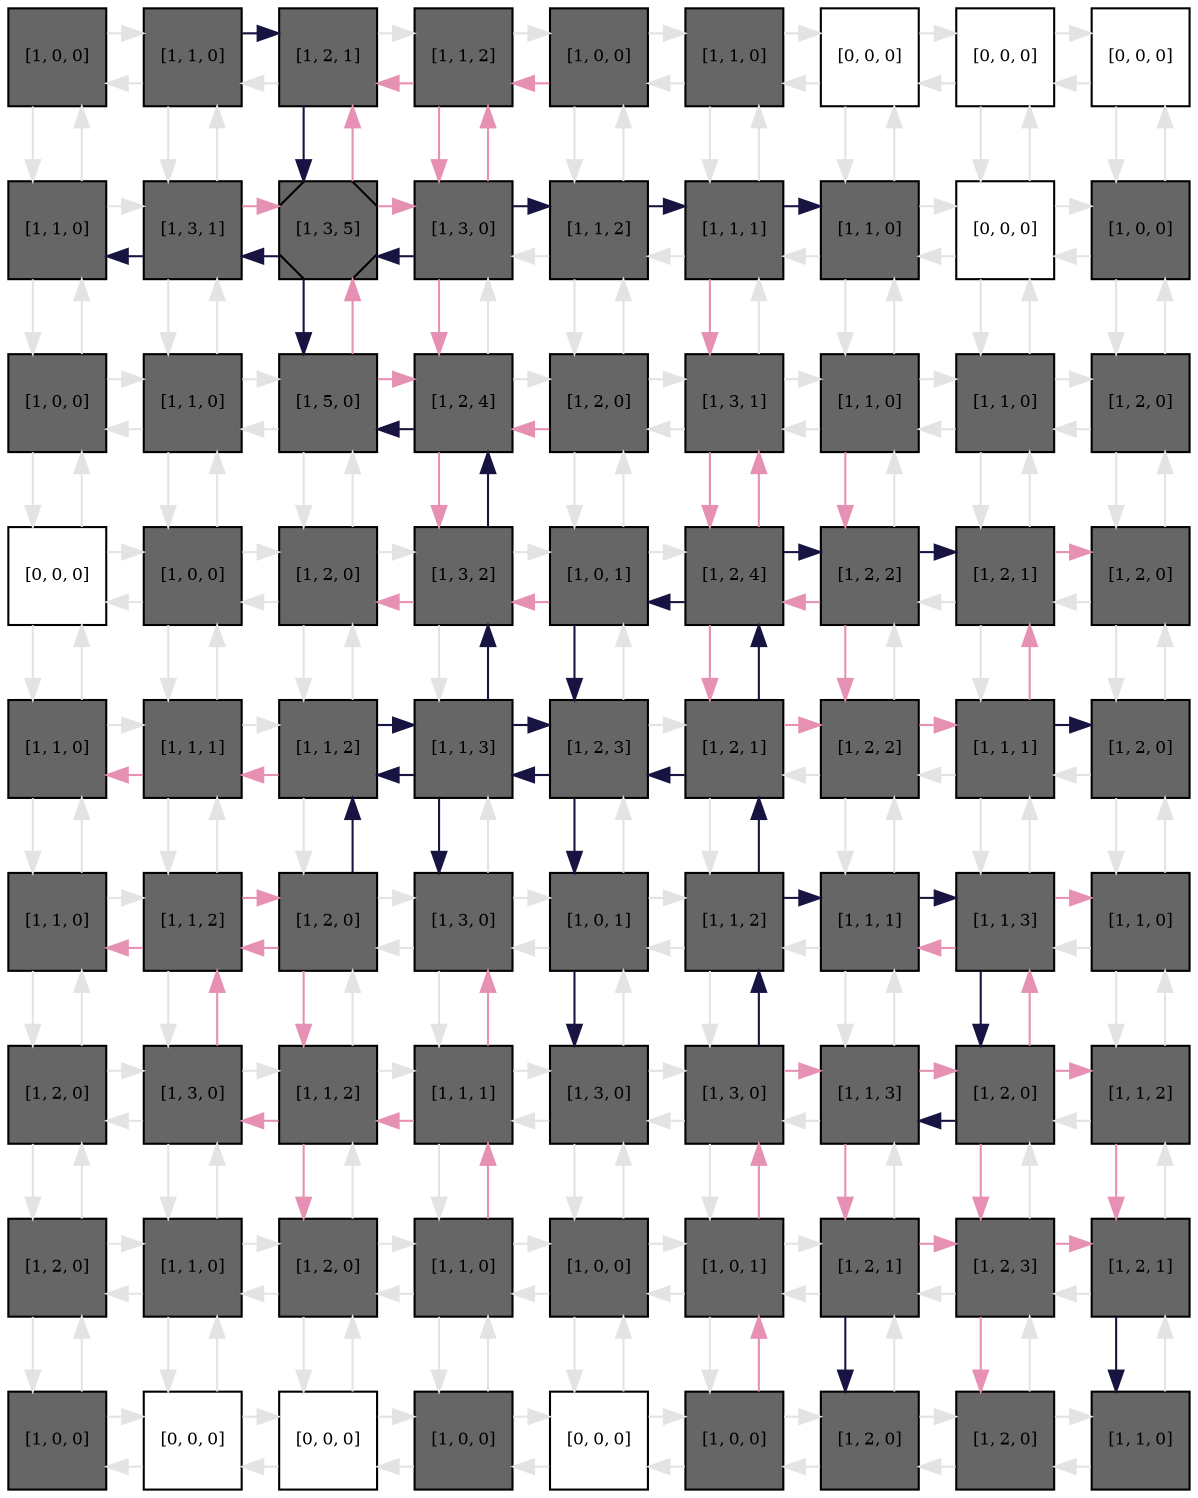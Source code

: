 digraph layout  {
rankdir=TB;
splines=ortho;
node [fixedsize=false, style=filled, width="0.6"];
edge [constraint=false];
0 [fillcolor="#666666", fontsize=8, label="[1, 0, 0]", shape=square, tooltip="name:  YCK1_2 ,\nin_degree: 2,\nout_degree: 2"];
1 [fillcolor="#666666", fontsize=8, label="[1, 1, 0]", shape=square, tooltip="name:  Yck1p ,\nin_degree: 3,\nout_degree: 3"];
2 [fillcolor="#666666", fontsize=8, label="[1, 2, 1]", shape=square, tooltip="name:  HXT3 ,\nin_degree: 3,\nout_degree: 3"];
3 [fillcolor="#666666", fontsize=8, label="[1, 1, 2]", shape=square, tooltip="name:  HXT8 ,\nin_degree: 3,\nout_degree: 3"];
4 [fillcolor="#666666", fontsize=8, label="[1, 0, 0]", shape=square, tooltip="name:  RGT1 ,\nin_degree: 3,\nout_degree: 3"];
5 [fillcolor="#666666", fontsize=8, label="[1, 1, 0]", shape=square, tooltip="name:  4ORFs ,\nin_degree: 3,\nout_degree: 3"];
6 [fillcolor="#FFFFFF", fontsize=8, label="[0, 0, 0]", shape=square, tooltip="name: None,\nin_degree: 3,\nout_degree: 3"];
7 [fillcolor="#FFFFFF", fontsize=8, label="[0, 0, 0]", shape=square, tooltip="name: None,\nin_degree: 3,\nout_degree: 3"];
8 [fillcolor="#FFFFFF", fontsize=8, label="[0, 0, 0]", shape=square, tooltip="name: None,\nin_degree: 2,\nout_degree: 2"];
9 [fillcolor="#666666", fontsize=8, label="[1, 1, 0]", shape=square, tooltip="name:  STD1 ,\nin_degree: 3,\nout_degree: 3"];
10 [fillcolor="#666666", fontsize=8, label="[1, 3, 1]", shape=square, tooltip="name:  Std1p ,\nin_degree: 4,\nout_degree: 4"];
11 [fillcolor="#666666", fontsize=8, label="[1, 3, 5]", shape=Msquare, tooltip="name:  HXT1 ,\nin_degree: 4,\nout_degree: 4"];
12 [fillcolor="#666666", fontsize=8, label="[1, 3, 0]", shape=square, tooltip="name:  Rgt1p ,\nin_degree: 4,\nout_degree: 4"];
13 [fillcolor="#666666", fontsize=8, label="[1, 1, 2]", shape=square, tooltip="name:  HXT5 ,\nin_degree: 4,\nout_degree: 4"];
14 [fillcolor="#666666", fontsize=8, label="[1, 1, 1]", shape=square, tooltip="name:  MIG3 ,\nin_degree: 4,\nout_degree: 4"];
15 [fillcolor="#666666", fontsize=8, label="[1, 1, 0]", shape=square, tooltip="name:  MIG2 ,\nin_degree: 4,\nout_degree: 4"];
16 [fillcolor="#FFFFFF", fontsize=8, label="[0, 0, 0]", shape=square, tooltip="name: None,\nin_degree: 4,\nout_degree: 4"];
17 [fillcolor="#666666", fontsize=8, label="[1, 0, 0]", shape=square, tooltip="name:  maltose_ext ,\nin_degree: 3,\nout_degree: 3"];
18 [fillcolor="#666666", fontsize=8, label="[1, 0, 0]", shape=square, tooltip="name:  GRR1 ,\nin_degree: 3,\nout_degree: 3"];
19 [fillcolor="#666666", fontsize=8, label="[1, 1, 0]", shape=square, tooltip="name:  SCF_grr1 ,\nin_degree: 4,\nout_degree: 4"];
20 [fillcolor="#666666", fontsize=8, label="[1, 5, 0]", shape=square, tooltip="name:  Mth1p ,\nin_degree: 4,\nout_degree: 4"];
21 [fillcolor="#666666", fontsize=8, label="[1, 2, 4]", shape=square, tooltip="name:  HXT2 ,\nin_degree: 4,\nout_degree: 4"];
22 [fillcolor="#666666", fontsize=8, label="[1, 2, 0]", shape=square, tooltip="name:  Snf3p ,\nin_degree: 4,\nout_degree: 4"];
23 [fillcolor="#666666", fontsize=8, label="[1, 3, 1]", shape=square, tooltip="name:  SNF3 ,\nin_degree: 4,\nout_degree: 4"];
24 [fillcolor="#666666", fontsize=8, label="[1, 1, 0]", shape=square, tooltip="name:  Mig2p ,\nin_degree: 4,\nout_degree: 4"];
25 [fillcolor="#666666", fontsize=8, label="[1, 1, 0]", shape=square, tooltip="name:  MalTp ,\nin_degree: 4,\nout_degree: 4"];
26 [fillcolor="#666666", fontsize=8, label="[1, 2, 0]", shape=square, tooltip="name:  maltose_int ,\nin_degree: 3,\nout_degree: 3"];
27 [fillcolor="#FFFFFF", fontsize=8, label="[0, 0, 0]", shape=square, tooltip="name: None,\nin_degree: 3,\nout_degree: 3"];
28 [fillcolor="#666666", fontsize=8, label="[1, 0, 0]", shape=square, tooltip="name:  RGT2 ,\nin_degree: 4,\nout_degree: 4"];
29 [fillcolor="#666666", fontsize=8, label="[1, 2, 0]", shape=square, tooltip="name:  Rgt2p ,\nin_degree: 4,\nout_degree: 4"];
30 [fillcolor="#666666", fontsize=8, label="[1, 3, 2]", shape=square, tooltip="name:  HXT4 ,\nin_degree: 4,\nout_degree: 4"];
31 [fillcolor="#666666", fontsize=8, label="[1, 0, 1]", shape=square, tooltip="name:  glucose_ext ,\nin_degree: 4,\nout_degree: 4"];
32 [fillcolor="#666666", fontsize=8, label="[1, 2, 4]", shape=square, tooltip="name:  Mig3p ,\nin_degree: 4,\nout_degree: 4"];
33 [fillcolor="#666666", fontsize=8, label="[1, 2, 2]", shape=square, tooltip="name:  MIG1 ,\nin_degree: 4,\nout_degree: 4"];
34 [fillcolor="#666666", fontsize=8, label="[1, 2, 1]", shape=square, tooltip="name:  MALT ,\nin_degree: 4,\nout_degree: 4"];
35 [fillcolor="#666666", fontsize=8, label="[1, 2, 0]", shape=square, tooltip="name:  MalRp ,\nin_degree: 3,\nout_degree: 3"];
36 [fillcolor="#666666", fontsize=8, label="[1, 1, 0]", shape=square, tooltip="name:  GAL7 ,\nin_degree: 3,\nout_degree: 3"];
37 [fillcolor="#666666", fontsize=8, label="[1, 1, 1]", shape=square, tooltip="name:  GAL10 ,\nin_degree: 4,\nout_degree: 4"];
38 [fillcolor="#666666", fontsize=8, label="[1, 1, 2]", shape=square, tooltip="name:  GAL4 ,\nin_degree: 4,\nout_degree: 4"];
39 [fillcolor="#666666", fontsize=8, label="[1, 1, 3]", shape=square, tooltip="name:  MTH1 ,\nin_degree: 4,\nout_degree: 4"];
40 [fillcolor="#666666", fontsize=8, label="[1, 2, 3]", shape=square, tooltip="name:  MEL1 ,\nin_degree: 4,\nout_degree: 4"];
41 [fillcolor="#666666", fontsize=8, label="[1, 2, 1]", shape=square, tooltip="name:  Mig1p ,\nin_degree: 4,\nout_degree: 4"];
42 [fillcolor="#666666", fontsize=8, label="[1, 2, 2]", shape=square, tooltip="name:  SUC2 ,\nin_degree: 4,\nout_degree: 4"];
43 [fillcolor="#666666", fontsize=8, label="[1, 1, 1]", shape=square, tooltip="name:  MALR ,\nin_degree: 4,\nout_degree: 4"];
44 [fillcolor="#666666", fontsize=8, label="[1, 2, 0]", shape=square, tooltip="name:  MALS ,\nin_degree: 3,\nout_degree: 3"];
45 [fillcolor="#666666", fontsize=8, label="[1, 1, 0]", shape=square, tooltip="name:  GAL3 ,\nin_degree: 3,\nout_degree: 3"];
46 [fillcolor="#666666", fontsize=8, label="[1, 1, 2]", shape=square, tooltip="name:  GAL5 ,\nin_degree: 4,\nout_degree: 4"];
47 [fillcolor="#666666", fontsize=8, label="[1, 2, 0]", shape=square, tooltip="name:  Gal4p ,\nin_degree: 4,\nout_degree: 4"];
48 [fillcolor="#666666", fontsize=8, label="[1, 3, 0]", shape=square, tooltip="name:  GAL1 ,\nin_degree: 4,\nout_degree: 4"];
49 [fillcolor="#666666", fontsize=8, label="[1, 0, 1]", shape=square, tooltip="name:  GLC7 ,\nin_degree: 4,\nout_degree: 4"];
50 [fillcolor="#666666", fontsize=8, label="[1, 1, 2]", shape=square, tooltip="name:  CAT8 ,\nin_degree: 4,\nout_degree: 4"];
51 [fillcolor="#666666", fontsize=8, label="[1, 1, 1]", shape=square, tooltip="name:  ACS1 ,\nin_degree: 4,\nout_degree: 4"];
52 [fillcolor="#666666", fontsize=8, label="[1, 1, 3]", shape=square, tooltip="name:  PCK1 ,\nin_degree: 4,\nout_degree: 4"];
53 [fillcolor="#666666", fontsize=8, label="[1, 1, 0]", shape=square, tooltip="name:  JEN1 ,\nin_degree: 3,\nout_degree: 3"];
54 [fillcolor="#666666", fontsize=8, label="[1, 2, 0]", shape=square, tooltip="name:  Gal3p ,\nin_degree: 3,\nout_degree: 3"];
55 [fillcolor="#666666", fontsize=8, label="[1, 3, 0]", shape=square, tooltip="name:  Gal80p ,\nin_degree: 4,\nout_degree: 4"];
56 [fillcolor="#666666", fontsize=8, label="[1, 1, 2]", shape=square, tooltip="name:  GAL80 ,\nin_degree: 4,\nout_degree: 4"];
57 [fillcolor="#666666", fontsize=8, label="[1, 1, 1]", shape=square, tooltip="name:  Gal1p ,\nin_degree: 4,\nout_degree: 4"];
58 [fillcolor="#666666", fontsize=8, label="[1, 3, 0]", shape=square, tooltip="name:  Glc7Reg1 ,\nin_degree: 4,\nout_degree: 4"];
59 [fillcolor="#666666", fontsize=8, label="[1, 3, 0]", shape=square, tooltip="name:  Snf1p ,\nin_degree: 4,\nout_degree: 4"];
60 [fillcolor="#666666", fontsize=8, label="[1, 1, 3]", shape=square, tooltip="name:  SIP4 ,\nin_degree: 4,\nout_degree: 4"];
61 [fillcolor="#666666", fontsize=8, label="[1, 2, 0]", shape=square, tooltip="name:  Cat8p ,\nin_degree: 4,\nout_degree: 4"];
62 [fillcolor="#666666", fontsize=8, label="[1, 1, 2]", shape=square, tooltip="name:  IDP2 ,\nin_degree: 3,\nout_degree: 3"];
63 [fillcolor="#666666", fontsize=8, label="[1, 2, 0]", shape=square, tooltip="name:  galactose_int ,\nin_degree: 3,\nout_degree: 3"];
64 [fillcolor="#666666", fontsize=8, label="[1, 1, 0]", shape=square, tooltip="name:  Gal2p ,\nin_degree: 4,\nout_degree: 4"];
65 [fillcolor="#666666", fontsize=8, label="[1, 2, 0]", shape=square, tooltip="name:  GAL2 ,\nin_degree: 4,\nout_degree: 4"];
66 [fillcolor="#666666", fontsize=8, label="[1, 1, 0]", shape=square, tooltip="name:  Gal11p ,\nin_degree: 4,\nout_degree: 4"];
67 [fillcolor="#666666", fontsize=8, label="[1, 0, 0]", shape=square, tooltip="name:  REG1 ,\nin_degree: 4,\nout_degree: 4"];
68 [fillcolor="#666666", fontsize=8, label="[1, 0, 1]", shape=square, tooltip="name:  SNF1 ,\nin_degree: 4,\nout_degree: 4"];
69 [fillcolor="#666666", fontsize=8, label="[1, 2, 1]", shape=square, tooltip="name:  Sip4p ,\nin_degree: 4,\nout_degree: 4"];
70 [fillcolor="#666666", fontsize=8, label="[1, 2, 3]", shape=square, tooltip="name:  ICL1 ,\nin_degree: 4,\nout_degree: 4"];
71 [fillcolor="#666666", fontsize=8, label="[1, 2, 1]", shape=square, tooltip="name:  MLS1 ,\nin_degree: 3,\nout_degree: 3"];
72 [fillcolor="#666666", fontsize=8, label="[1, 0, 0]", shape=square, tooltip="name:  galactose_ext ,\nin_degree: 2,\nout_degree: 2"];
73 [fillcolor="#FFFFFF", fontsize=8, label="[0, 0, 0]", shape=square, tooltip="name: None,\nin_degree: 3,\nout_degree: 3"];
74 [fillcolor="#FFFFFF", fontsize=8, label="[0, 0, 0]", shape=square, tooltip="name: None,\nin_degree: 3,\nout_degree: 3"];
75 [fillcolor="#666666", fontsize=8, label="[1, 0, 0]", shape=square, tooltip="name:  GAL11 ,\nin_degree: 3,\nout_degree: 3"];
76 [fillcolor="#FFFFFF", fontsize=8, label="[0, 0, 0]", shape=square, tooltip="name: None,\nin_degree: 3,\nout_degree: 3"];
77 [fillcolor="#666666", fontsize=8, label="[1, 0, 0]", shape=square, tooltip="name:  SNF4 ,\nin_degree: 3,\nout_degree: 3"];
78 [fillcolor="#666666", fontsize=8, label="[1, 2, 0]", shape=square, tooltip="name:  MDH2 ,\nin_degree: 3,\nout_degree: 3"];
79 [fillcolor="#666666", fontsize=8, label="[1, 2, 0]", shape=square, tooltip="name:  FBP1 ,\nin_degree: 3,\nout_degree: 3"];
80 [fillcolor="#666666", fontsize=8, label="[1, 1, 0]", shape=square, tooltip="name:  SFC1 ,\nin_degree: 2,\nout_degree: 2"];
0 -> 1  [color=grey89, style="penwidth(0.1)", tooltip=" ", weight=1];
0 -> 9  [color=grey89, style="penwidth(0.1)", tooltip=" ", weight=1];
1 -> 0  [color=grey89, style="penwidth(0.1)", tooltip=" ", weight=1];
1 -> 2  [color="#181442", style="penwidth(0.1)", tooltip="1( Yck1p ) to 20( Mth1p )", weight=1];
1 -> 10  [color=grey89, style="penwidth(0.1)", tooltip=" ", weight=1];
2 -> 1  [color=grey89, style="penwidth(0.1)", tooltip=" ", weight=1];
2 -> 3  [color=grey89, style="penwidth(0.1)", tooltip=" ", weight=1];
2 -> 11  [color="#181442", style="penwidth(0.1)", tooltip="1( Yck1p ) to 20( Mth1p )", weight=1];
3 -> 2  [color="#E690B4", style="penwidth(0.1)", tooltip="12( Rgt1p ) to 2( HXT3 )", weight=1];
3 -> 4  [color=grey89, style="penwidth(0.1)", tooltip=" ", weight=1];
3 -> 12  [color="#E690B4", style="penwidth(0.1)", tooltip="4( RGT1 ) to 12( Rgt1p )", weight=1];
4 -> 3  [color="#E690B4", style="penwidth(0.1)", tooltip="4( RGT1 ) to 12( Rgt1p )", weight=1];
4 -> 5  [color=grey89, style="penwidth(0.1)", tooltip=" ", weight=1];
4 -> 13  [color=grey89, style="penwidth(0.1)", tooltip=" ", weight=1];
5 -> 4  [color=grey89, style="penwidth(0.1)", tooltip=" ", weight=1];
5 -> 6  [color=grey89, style="penwidth(0.1)", tooltip=" ", weight=1];
5 -> 14  [color=grey89, style="penwidth(0.1)", tooltip=" ", weight=1];
6 -> 5  [color=grey89, style="penwidth(0.1)", tooltip=" ", weight=1];
6 -> 7  [color=grey89, style="penwidth(0.1)", tooltip=" ", weight=1];
6 -> 15  [color=grey89, style="penwidth(0.1)", tooltip=" ", weight=1];
7 -> 6  [color=grey89, style="penwidth(0.1)", tooltip=" ", weight=1];
7 -> 8  [color=grey89, style="penwidth(0.1)", tooltip=" ", weight=1];
7 -> 16  [color=grey89, style="penwidth(0.1)", tooltip=" ", weight=1];
8 -> 7  [color=grey89, style="penwidth(0.1)", tooltip=" ", weight=1];
8 -> 17  [color=grey89, style="penwidth(0.1)", tooltip=" ", weight=1];
9 -> 0  [color=grey89, style="penwidth(0.1)", tooltip=" ", weight=1];
9 -> 10  [color=grey89, style="penwidth(0.1)", tooltip=" ", weight=1];
9 -> 18  [color=grey89, style="penwidth(0.1)", tooltip=" ", weight=1];
10 -> 1  [color=grey89, style="penwidth(0.1)", tooltip=" ", weight=1];
10 -> 9  [color="#181442", style="penwidth(0.1)", tooltip="12( Rgt1p ) to 9( STD1 )", weight=1];
10 -> 11  [color="#E690B4", style="penwidth(0.1)", tooltip="10( Std1p ) to 12( Rgt1p )", weight=1];
10 -> 19  [color=grey89, style="penwidth(0.1)", tooltip=" ", weight=1];
11 -> 2  [color="#E690B4", style="penwidth(0.1)", tooltip="20( Mth1p ) to 2( HXT3 )", weight=1];
11 -> 10  [color="#181442", style="penwidth(0.1)", tooltip="12( Rgt1p ) to 9( STD1 )", weight=1];
11 -> 12  [color="#E690B4", style="penwidth(0.1)", tooltip="20( Mth1p ) to 12( Rgt1p )", weight=1];
11 -> 20  [color="#181442", style="penwidth(0.1)", tooltip="1( Yck1p ) to 20( Mth1p )", weight=1];
12 -> 3  [color="#E690B4", style="penwidth(0.1)", tooltip="12( Rgt1p ) to 2( HXT3 )", weight=1];
12 -> 11  [color="#181442", style="penwidth(0.1)", tooltip="12( Rgt1p ) to 9( STD1 )", weight=1];
12 -> 13  [color="#181442", style="penwidth(0.1)", tooltip="12( Rgt1p ) to 15( MIG2 )", weight=1];
12 -> 21  [color="#E690B4", style="penwidth(0.1)", tooltip="12( Rgt1p ) to 30( HXT4 )", weight=1];
13 -> 4  [color=grey89, style="penwidth(0.1)", tooltip=" ", weight=1];
13 -> 12  [color=grey89, style="penwidth(0.1)", tooltip=" ", weight=1];
13 -> 14  [color="#181442", style="penwidth(0.1)", tooltip="12( Rgt1p ) to 15( MIG2 )", weight=1];
13 -> 22  [color=grey89, style="penwidth(0.1)", tooltip=" ", weight=1];
14 -> 5  [color=grey89, style="penwidth(0.1)", tooltip=" ", weight=1];
14 -> 13  [color=grey89, style="penwidth(0.1)", tooltip=" ", weight=1];
14 -> 15  [color="#181442", style="penwidth(0.1)", tooltip="12( Rgt1p ) to 15( MIG2 )", weight=1];
14 -> 23  [color="#E690B4", style="penwidth(0.1)", tooltip="14( MIG3 ) to 32( Mig3p )", weight=1];
15 -> 6  [color=grey89, style="penwidth(0.1)", tooltip=" ", weight=1];
15 -> 14  [color=grey89, style="penwidth(0.1)", tooltip=" ", weight=1];
15 -> 16  [color=grey89, style="penwidth(0.1)", tooltip=" ", weight=1];
15 -> 24  [color=grey89, style="penwidth(0.1)", tooltip=" ", weight=1];
16 -> 7  [color=grey89, style="penwidth(0.1)", tooltip=" ", weight=1];
16 -> 15  [color=grey89, style="penwidth(0.1)", tooltip=" ", weight=1];
16 -> 17  [color=grey89, style="penwidth(0.1)", tooltip=" ", weight=1];
16 -> 25  [color=grey89, style="penwidth(0.1)", tooltip=" ", weight=1];
17 -> 8  [color=grey89, style="penwidth(0.1)", tooltip=" ", weight=1];
17 -> 16  [color=grey89, style="penwidth(0.1)", tooltip=" ", weight=1];
17 -> 26  [color=grey89, style="penwidth(0.1)", tooltip=" ", weight=1];
18 -> 9  [color=grey89, style="penwidth(0.1)", tooltip=" ", weight=1];
18 -> 19  [color=grey89, style="penwidth(0.1)", tooltip=" ", weight=1];
18 -> 27  [color=grey89, style="penwidth(0.1)", tooltip=" ", weight=1];
19 -> 10  [color=grey89, style="penwidth(0.1)", tooltip=" ", weight=1];
19 -> 18  [color=grey89, style="penwidth(0.1)", tooltip=" ", weight=1];
19 -> 20  [color=grey89, style="penwidth(0.1)", tooltip=" ", weight=1];
19 -> 28  [color=grey89, style="penwidth(0.1)", tooltip=" ", weight=1];
20 -> 11  [color="#E690B4", style="penwidth(0.1)", tooltip="20( Mth1p ) to 12( Rgt1p )", weight=1];
20 -> 19  [color=grey89, style="penwidth(0.1)", tooltip=" ", weight=1];
20 -> 21  [color="#E690B4", style="penwidth(0.1)", tooltip="20( Mth1p ) to 30( HXT4 )", weight=1];
20 -> 29  [color=grey89, style="penwidth(0.1)", tooltip=" ", weight=1];
21 -> 12  [color=grey89, style="penwidth(0.1)", tooltip=" ", weight=1];
21 -> 20  [color="#181442", style="penwidth(0.1)", tooltip="39( MTH1 ) to 20( Mth1p )", weight=1];
21 -> 22  [color=grey89, style="penwidth(0.1)", tooltip=" ", weight=1];
21 -> 30  [color="#E690B4", style="penwidth(0.1)", tooltip="12( Rgt1p ) to 30( HXT4 )", weight=1];
22 -> 13  [color=grey89, style="penwidth(0.1)", tooltip=" ", weight=1];
22 -> 21  [color="#E690B4", style="penwidth(0.1)", tooltip="22( Snf3p ) to 20( Mth1p )", weight=1];
22 -> 23  [color=grey89, style="penwidth(0.1)", tooltip=" ", weight=1];
22 -> 31  [color=grey89, style="penwidth(0.1)", tooltip=" ", weight=1];
23 -> 14  [color=grey89, style="penwidth(0.1)", tooltip=" ", weight=1];
23 -> 22  [color=grey89, style="penwidth(0.1)", tooltip=" ", weight=1];
23 -> 24  [color=grey89, style="penwidth(0.1)", tooltip=" ", weight=1];
23 -> 32  [color="#E690B4", style="penwidth(0.1)", tooltip="14( MIG3 ) to 32( Mig3p )", weight=1];
24 -> 15  [color=grey89, style="penwidth(0.1)", tooltip=" ", weight=1];
24 -> 23  [color=grey89, style="penwidth(0.1)", tooltip=" ", weight=1];
24 -> 25  [color=grey89, style="penwidth(0.1)", tooltip=" ", weight=1];
24 -> 33  [color="#E690B4", style="penwidth(0.1)", tooltip="24( Mig2p ) to 42( SUC2 )", weight=1];
25 -> 16  [color=grey89, style="penwidth(0.1)", tooltip=" ", weight=1];
25 -> 24  [color=grey89, style="penwidth(0.1)", tooltip=" ", weight=1];
25 -> 26  [color=grey89, style="penwidth(0.1)", tooltip=" ", weight=1];
25 -> 34  [color=grey89, style="penwidth(0.1)", tooltip=" ", weight=1];
26 -> 17  [color=grey89, style="penwidth(0.1)", tooltip=" ", weight=1];
26 -> 25  [color=grey89, style="penwidth(0.1)", tooltip=" ", weight=1];
26 -> 35  [color=grey89, style="penwidth(0.1)", tooltip=" ", weight=1];
27 -> 18  [color=grey89, style="penwidth(0.1)", tooltip=" ", weight=1];
27 -> 28  [color=grey89, style="penwidth(0.1)", tooltip=" ", weight=1];
27 -> 36  [color=grey89, style="penwidth(0.1)", tooltip=" ", weight=1];
28 -> 19  [color=grey89, style="penwidth(0.1)", tooltip=" ", weight=1];
28 -> 27  [color=grey89, style="penwidth(0.1)", tooltip=" ", weight=1];
28 -> 29  [color=grey89, style="penwidth(0.1)", tooltip=" ", weight=1];
28 -> 37  [color=grey89, style="penwidth(0.1)", tooltip=" ", weight=1];
29 -> 20  [color=grey89, style="penwidth(0.1)", tooltip=" ", weight=1];
29 -> 28  [color=grey89, style="penwidth(0.1)", tooltip=" ", weight=1];
29 -> 30  [color=grey89, style="penwidth(0.1)", tooltip=" ", weight=1];
29 -> 38  [color=grey89, style="penwidth(0.1)", tooltip=" ", weight=1];
30 -> 21  [color="#181442", style="penwidth(0.1)", tooltip="39( MTH1 ) to 20( Mth1p )", weight=1];
30 -> 29  [color="#E690B4", style="penwidth(0.1)", tooltip="31( glucose_ext ) to 29( Rgt2p )", weight=1];
30 -> 31  [color=grey89, style="penwidth(0.1)", tooltip=" ", weight=1];
30 -> 39  [color=grey89, style="penwidth(0.1)", tooltip=" ", weight=1];
31 -> 22  [color=grey89, style="penwidth(0.1)", tooltip=" ", weight=1];
31 -> 30  [color="#E690B4", style="penwidth(0.1)", tooltip="31( glucose_ext ) to 29( Rgt2p )", weight=1];
31 -> 32  [color=grey89, style="penwidth(0.1)", tooltip=" ", weight=1];
31 -> 40  [color="#181442", style="penwidth(0.1)", tooltip="31( glucose_ext ) to 58( Glc7Reg1 )", weight=1];
32 -> 23  [color="#E690B4", style="penwidth(0.1)", tooltip="41( Mig1p ) to 23( SNF3 )", weight=1];
32 -> 31  [color="#181442", style="penwidth(0.1)", tooltip="41( Mig1p ) to 30( HXT4 )", weight=1];
32 -> 33  [color="#181442", style="penwidth(0.1)", tooltip="41( Mig1p ) to 34( MALT )", weight=1];
32 -> 41  [color="#E690B4", style="penwidth(0.1)", tooltip="33( MIG1 ) to 41( Mig1p )", weight=1];
33 -> 24  [color=grey89, style="penwidth(0.1)", tooltip=" ", weight=1];
33 -> 32  [color="#E690B4", style="penwidth(0.1)", tooltip="33( MIG1 ) to 41( Mig1p )", weight=1];
33 -> 34  [color="#181442", style="penwidth(0.1)", tooltip="41( Mig1p ) to 34( MALT )", weight=1];
33 -> 42  [color="#E690B4", style="penwidth(0.1)", tooltip="24( Mig2p ) to 42( SUC2 )", weight=1];
34 -> 25  [color=grey89, style="penwidth(0.1)", tooltip=" ", weight=1];
34 -> 33  [color=grey89, style="penwidth(0.1)", tooltip=" ", weight=1];
34 -> 35  [color="#E690B4", style="penwidth(0.1)", tooltip="43( MALR ) to 35( MalRp )", weight=1];
34 -> 43  [color=grey89, style="penwidth(0.1)", tooltip=" ", weight=1];
35 -> 26  [color=grey89, style="penwidth(0.1)", tooltip=" ", weight=1];
35 -> 34  [color=grey89, style="penwidth(0.1)", tooltip=" ", weight=1];
35 -> 44  [color=grey89, style="penwidth(0.1)", tooltip=" ", weight=1];
36 -> 27  [color=grey89, style="penwidth(0.1)", tooltip=" ", weight=1];
36 -> 37  [color=grey89, style="penwidth(0.1)", tooltip=" ", weight=1];
36 -> 45  [color=grey89, style="penwidth(0.1)", tooltip=" ", weight=1];
37 -> 28  [color=grey89, style="penwidth(0.1)", tooltip=" ", weight=1];
37 -> 36  [color="#E690B4", style="penwidth(0.1)", tooltip="38( GAL4 ) to 36( GAL7 )", weight=1];
37 -> 38  [color=grey89, style="penwidth(0.1)", tooltip=" ", weight=1];
37 -> 46  [color=grey89, style="penwidth(0.1)", tooltip=" ", weight=1];
38 -> 29  [color=grey89, style="penwidth(0.1)", tooltip=" ", weight=1];
38 -> 37  [color="#E690B4", style="penwidth(0.1)", tooltip="38( GAL4 ) to 36( GAL7 )", weight=1];
38 -> 39  [color="#181442", style="penwidth(0.1)", tooltip="47( Gal4p ) to 40( MEL1 )", weight=1];
38 -> 47  [color=grey89, style="penwidth(0.1)", tooltip=" ", weight=1];
39 -> 30  [color="#181442", style="penwidth(0.1)", tooltip="39( MTH1 ) to 20( Mth1p )", weight=1];
39 -> 38  [color="#181442", style="penwidth(0.1)", tooltip="41( Mig1p ) to 38( GAL4 )", weight=1];
39 -> 40  [color="#181442", style="penwidth(0.1)", tooltip="47( Gal4p ) to 40( MEL1 )", weight=1];
39 -> 48  [color="#181442", style="penwidth(0.1)", tooltip="41( Mig1p ) to 48( GAL1 )", weight=1];
40 -> 31  [color=grey89, style="penwidth(0.1)", tooltip=" ", weight=1];
40 -> 39  [color="#181442", style="penwidth(0.1)", tooltip="41( Mig1p ) to 38( GAL4 )", weight=1];
40 -> 41  [color=grey89, style="penwidth(0.1)", tooltip=" ", weight=1];
40 -> 49  [color="#181442", style="penwidth(0.1)", tooltip="31( glucose_ext ) to 58( Glc7Reg1 )", weight=1];
41 -> 32  [color="#181442", style="penwidth(0.1)", tooltip="59( Snf1p ) to 32( Mig3p )", weight=1];
41 -> 40  [color="#181442", style="penwidth(0.1)", tooltip="41( Mig1p ) to 38( GAL4 )", weight=1];
41 -> 42  [color="#E690B4", style="penwidth(0.1)", tooltip="41( Mig1p ) to 43( MALR )", weight=1];
41 -> 50  [color=grey89, style="penwidth(0.1)", tooltip=" ", weight=1];
42 -> 33  [color=grey89, style="penwidth(0.1)", tooltip=" ", weight=1];
42 -> 41  [color=grey89, style="penwidth(0.1)", tooltip=" ", weight=1];
42 -> 43  [color="#E690B4", style="penwidth(0.1)", tooltip="41( Mig1p ) to 43( MALR )", weight=1];
42 -> 51  [color=grey89, style="penwidth(0.1)", tooltip=" ", weight=1];
43 -> 34  [color="#E690B4", style="penwidth(0.1)", tooltip="43( MALR ) to 35( MalRp )", weight=1];
43 -> 42  [color=grey89, style="penwidth(0.1)", tooltip=" ", weight=1];
43 -> 44  [color="#181442", style="penwidth(0.1)", tooltip="41( Mig1p ) to 44( MALS )", weight=1];
43 -> 52  [color=grey89, style="penwidth(0.1)", tooltip=" ", weight=1];
44 -> 35  [color=grey89, style="penwidth(0.1)", tooltip=" ", weight=1];
44 -> 43  [color=grey89, style="penwidth(0.1)", tooltip=" ", weight=1];
44 -> 53  [color=grey89, style="penwidth(0.1)", tooltip=" ", weight=1];
45 -> 36  [color=grey89, style="penwidth(0.1)", tooltip=" ", weight=1];
45 -> 46  [color=grey89, style="penwidth(0.1)", tooltip=" ", weight=1];
45 -> 54  [color=grey89, style="penwidth(0.1)", tooltip=" ", weight=1];
46 -> 37  [color=grey89, style="penwidth(0.1)", tooltip=" ", weight=1];
46 -> 45  [color="#E690B4", style="penwidth(0.1)", tooltip="47( Gal4p ) to 45( GAL3 )", weight=1];
46 -> 47  [color="#E690B4", style="penwidth(0.1)", tooltip="55( Gal80p ) to 47( Gal4p )", weight=1];
46 -> 55  [color=grey89, style="penwidth(0.1)", tooltip=" ", weight=1];
47 -> 38  [color="#181442", style="penwidth(0.1)", tooltip="47( Gal4p ) to 40( MEL1 )", weight=1];
47 -> 46  [color="#E690B4", style="penwidth(0.1)", tooltip="47( Gal4p ) to 45( GAL3 )", weight=1];
47 -> 48  [color=grey89, style="penwidth(0.1)", tooltip=" ", weight=1];
47 -> 56  [color="#E690B4", style="penwidth(0.1)", tooltip="47( Gal4p ) to 65( GAL2 )", weight=1];
48 -> 39  [color=grey89, style="penwidth(0.1)", tooltip=" ", weight=1];
48 -> 47  [color=grey89, style="penwidth(0.1)", tooltip=" ", weight=1];
48 -> 49  [color=grey89, style="penwidth(0.1)", tooltip=" ", weight=1];
48 -> 57  [color=grey89, style="penwidth(0.1)", tooltip=" ", weight=1];
49 -> 40  [color=grey89, style="penwidth(0.1)", tooltip=" ", weight=1];
49 -> 48  [color=grey89, style="penwidth(0.1)", tooltip=" ", weight=1];
49 -> 50  [color=grey89, style="penwidth(0.1)", tooltip=" ", weight=1];
49 -> 58  [color="#181442", style="penwidth(0.1)", tooltip="31( glucose_ext ) to 58( Glc7Reg1 )", weight=1];
50 -> 41  [color="#181442", style="penwidth(0.1)", tooltip="59( Snf1p ) to 32( Mig3p )", weight=1];
50 -> 49  [color=grey89, style="penwidth(0.1)", tooltip=" ", weight=1];
50 -> 51  [color="#181442", style="penwidth(0.1)", tooltip="50( CAT8 ) to 61( Cat8p )", weight=1];
50 -> 59  [color=grey89, style="penwidth(0.1)", tooltip=" ", weight=1];
51 -> 42  [color=grey89, style="penwidth(0.1)", tooltip=" ", weight=1];
51 -> 50  [color=grey89, style="penwidth(0.1)", tooltip=" ", weight=1];
51 -> 52  [color="#181442", style="penwidth(0.1)", tooltip="50( CAT8 ) to 61( Cat8p )", weight=1];
51 -> 60  [color=grey89, style="penwidth(0.1)", tooltip=" ", weight=1];
52 -> 43  [color=grey89, style="penwidth(0.1)", tooltip=" ", weight=1];
52 -> 51  [color="#E690B4", style="penwidth(0.1)", tooltip="61( Cat8p ) to 51( ACS1 )", weight=1];
52 -> 53  [color="#E690B4", style="penwidth(0.1)", tooltip="61( Cat8p ) to 53( JEN1 )", weight=1];
52 -> 61  [color="#181442", style="penwidth(0.1)", tooltip="50( CAT8 ) to 61( Cat8p )", weight=1];
53 -> 44  [color=grey89, style="penwidth(0.1)", tooltip=" ", weight=1];
53 -> 52  [color=grey89, style="penwidth(0.1)", tooltip=" ", weight=1];
53 -> 62  [color=grey89, style="penwidth(0.1)", tooltip=" ", weight=1];
54 -> 45  [color=grey89, style="penwidth(0.1)", tooltip=" ", weight=1];
54 -> 55  [color=grey89, style="penwidth(0.1)", tooltip=" ", weight=1];
54 -> 63  [color=grey89, style="penwidth(0.1)", tooltip=" ", weight=1];
55 -> 46  [color="#E690B4", style="penwidth(0.1)", tooltip="55( Gal80p ) to 47( Gal4p )", weight=1];
55 -> 54  [color=grey89, style="penwidth(0.1)", tooltip=" ", weight=1];
55 -> 56  [color=grey89, style="penwidth(0.1)", tooltip=" ", weight=1];
55 -> 64  [color=grey89, style="penwidth(0.1)", tooltip=" ", weight=1];
56 -> 47  [color=grey89, style="penwidth(0.1)", tooltip=" ", weight=1];
56 -> 55  [color="#E690B4", style="penwidth(0.1)", tooltip="57( Gal1p ) to 55( Gal80p )", weight=1];
56 -> 57  [color=grey89, style="penwidth(0.1)", tooltip=" ", weight=1];
56 -> 65  [color="#E690B4", style="penwidth(0.1)", tooltip="47( Gal4p ) to 65( GAL2 )", weight=1];
57 -> 48  [color="#E690B4", style="penwidth(0.1)", tooltip="66( Gal11p ) to 48( GAL1 )", weight=1];
57 -> 56  [color="#E690B4", style="penwidth(0.1)", tooltip="57( Gal1p ) to 55( Gal80p )", weight=1];
57 -> 58  [color=grey89, style="penwidth(0.1)", tooltip=" ", weight=1];
57 -> 66  [color=grey89, style="penwidth(0.1)", tooltip=" ", weight=1];
58 -> 49  [color=grey89, style="penwidth(0.1)", tooltip=" ", weight=1];
58 -> 57  [color=grey89, style="penwidth(0.1)", tooltip=" ", weight=1];
58 -> 59  [color=grey89, style="penwidth(0.1)", tooltip=" ", weight=1];
58 -> 67  [color=grey89, style="penwidth(0.1)", tooltip=" ", weight=1];
59 -> 50  [color="#181442", style="penwidth(0.1)", tooltip="59( Snf1p ) to 32( Mig3p )", weight=1];
59 -> 58  [color=grey89, style="penwidth(0.1)", tooltip=" ", weight=1];
59 -> 60  [color="#E690B4", style="penwidth(0.1)", tooltip="59( Snf1p ) to 69( Sip4p )", weight=1];
59 -> 68  [color=grey89, style="penwidth(0.1)", tooltip=" ", weight=1];
60 -> 51  [color=grey89, style="penwidth(0.1)", tooltip=" ", weight=1];
60 -> 59  [color=grey89, style="penwidth(0.1)", tooltip=" ", weight=1];
60 -> 61  [color="#E690B4", style="penwidth(0.1)", tooltip="59( Snf1p ) to 61( Cat8p )", weight=1];
60 -> 69  [color="#E690B4", style="penwidth(0.1)", tooltip="59( Snf1p ) to 69( Sip4p )", weight=1];
61 -> 52  [color="#E690B4", style="penwidth(0.1)", tooltip="61( Cat8p ) to 51( ACS1 )", weight=1];
61 -> 60  [color="#181442", style="penwidth(0.1)", tooltip="61( Cat8p ) to 78( MDH2 )", weight=1];
61 -> 62  [color="#E690B4", style="penwidth(0.1)", tooltip="61( Cat8p ) to 71( MLS1 )", weight=1];
61 -> 70  [color="#E690B4", style="penwidth(0.1)", tooltip="61( Cat8p ) to 79( FBP1 )", weight=1];
62 -> 53  [color=grey89, style="penwidth(0.1)", tooltip=" ", weight=1];
62 -> 61  [color=grey89, style="penwidth(0.1)", tooltip=" ", weight=1];
62 -> 71  [color="#E690B4", style="penwidth(0.1)", tooltip="61( Cat8p ) to 71( MLS1 )", weight=1];
63 -> 54  [color=grey89, style="penwidth(0.1)", tooltip=" ", weight=1];
63 -> 64  [color=grey89, style="penwidth(0.1)", tooltip=" ", weight=1];
63 -> 72  [color=grey89, style="penwidth(0.1)", tooltip=" ", weight=1];
64 -> 55  [color=grey89, style="penwidth(0.1)", tooltip=" ", weight=1];
64 -> 63  [color=grey89, style="penwidth(0.1)", tooltip=" ", weight=1];
64 -> 65  [color=grey89, style="penwidth(0.1)", tooltip=" ", weight=1];
64 -> 73  [color=grey89, style="penwidth(0.1)", tooltip=" ", weight=1];
65 -> 56  [color=grey89, style="penwidth(0.1)", tooltip=" ", weight=1];
65 -> 64  [color=grey89, style="penwidth(0.1)", tooltip=" ", weight=1];
65 -> 66  [color=grey89, style="penwidth(0.1)", tooltip=" ", weight=1];
65 -> 74  [color=grey89, style="penwidth(0.1)", tooltip=" ", weight=1];
66 -> 57  [color="#E690B4", style="penwidth(0.1)", tooltip="66( Gal11p ) to 48( GAL1 )", weight=1];
66 -> 65  [color=grey89, style="penwidth(0.1)", tooltip=" ", weight=1];
66 -> 67  [color=grey89, style="penwidth(0.1)", tooltip=" ", weight=1];
66 -> 75  [color=grey89, style="penwidth(0.1)", tooltip=" ", weight=1];
67 -> 58  [color=grey89, style="penwidth(0.1)", tooltip=" ", weight=1];
67 -> 66  [color=grey89, style="penwidth(0.1)", tooltip=" ", weight=1];
67 -> 68  [color=grey89, style="penwidth(0.1)", tooltip=" ", weight=1];
67 -> 76  [color=grey89, style="penwidth(0.1)", tooltip=" ", weight=1];
68 -> 59  [color="#E690B4", style="penwidth(0.1)", tooltip="77( SNF4 ) to 59( Snf1p )", weight=1];
68 -> 67  [color=grey89, style="penwidth(0.1)", tooltip=" ", weight=1];
68 -> 69  [color=grey89, style="penwidth(0.1)", tooltip=" ", weight=1];
68 -> 77  [color=grey89, style="penwidth(0.1)", tooltip=" ", weight=1];
69 -> 60  [color=grey89, style="penwidth(0.1)", tooltip=" ", weight=1];
69 -> 68  [color=grey89, style="penwidth(0.1)", tooltip=" ", weight=1];
69 -> 70  [color="#E690B4", style="penwidth(0.1)", tooltip="69( Sip4p ) to 71( MLS1 )", weight=1];
69 -> 78  [color="#181442", style="penwidth(0.1)", tooltip="61( Cat8p ) to 78( MDH2 )", weight=1];
70 -> 61  [color=grey89, style="penwidth(0.1)", tooltip=" ", weight=1];
70 -> 69  [color=grey89, style="penwidth(0.1)", tooltip=" ", weight=1];
70 -> 71  [color="#E690B4", style="penwidth(0.1)", tooltip="69( Sip4p ) to 71( MLS1 )", weight=1];
70 -> 79  [color="#E690B4", style="penwidth(0.1)", tooltip="69( Sip4p ) to 79( FBP1 )", weight=1];
71 -> 62  [color=grey89, style="penwidth(0.1)", tooltip=" ", weight=1];
71 -> 70  [color=grey89, style="penwidth(0.1)", tooltip=" ", weight=1];
71 -> 80  [color="#181442", style="penwidth(0.1)", tooltip="61( Cat8p ) to 80( SFC1 )", weight=1];
72 -> 63  [color=grey89, style="penwidth(0.1)", tooltip=" ", weight=1];
72 -> 73  [color=grey89, style="penwidth(0.1)", tooltip=" ", weight=1];
73 -> 64  [color=grey89, style="penwidth(0.1)", tooltip=" ", weight=1];
73 -> 72  [color=grey89, style="penwidth(0.1)", tooltip=" ", weight=1];
73 -> 74  [color=grey89, style="penwidth(0.1)", tooltip=" ", weight=1];
74 -> 65  [color=grey89, style="penwidth(0.1)", tooltip=" ", weight=1];
74 -> 73  [color=grey89, style="penwidth(0.1)", tooltip=" ", weight=1];
74 -> 75  [color=grey89, style="penwidth(0.1)", tooltip=" ", weight=1];
75 -> 66  [color=grey89, style="penwidth(0.1)", tooltip=" ", weight=1];
75 -> 74  [color=grey89, style="penwidth(0.1)", tooltip=" ", weight=1];
75 -> 76  [color=grey89, style="penwidth(0.1)", tooltip=" ", weight=1];
76 -> 67  [color=grey89, style="penwidth(0.1)", tooltip=" ", weight=1];
76 -> 75  [color=grey89, style="penwidth(0.1)", tooltip=" ", weight=1];
76 -> 77  [color=grey89, style="penwidth(0.1)", tooltip=" ", weight=1];
77 -> 68  [color="#E690B4", style="penwidth(0.1)", tooltip="77( SNF4 ) to 59( Snf1p )", weight=1];
77 -> 76  [color=grey89, style="penwidth(0.1)", tooltip=" ", weight=1];
77 -> 78  [color=grey89, style="penwidth(0.1)", tooltip=" ", weight=1];
78 -> 69  [color=grey89, style="penwidth(0.1)", tooltip=" ", weight=1];
78 -> 77  [color=grey89, style="penwidth(0.1)", tooltip=" ", weight=1];
78 -> 79  [color=grey89, style="penwidth(0.1)", tooltip=" ", weight=1];
79 -> 70  [color=grey89, style="penwidth(0.1)", tooltip=" ", weight=1];
79 -> 78  [color=grey89, style="penwidth(0.1)", tooltip=" ", weight=1];
79 -> 80  [color=grey89, style="penwidth(0.1)", tooltip=" ", weight=1];
80 -> 71  [color=grey89, style="penwidth(0.1)", tooltip=" ", weight=1];
80 -> 79  [color=grey89, style="penwidth(0.1)", tooltip=" ", weight=1];
edge [constraint=true, style=invis];

0 -> 9 -> 18 -> 27 -> 36 -> 45 -> 54 -> 63 -> 72;
1 -> 10 -> 19 -> 28 -> 37 -> 46 -> 55 -> 64 -> 73;
2 -> 11 -> 20 -> 29 -> 38 -> 47 -> 56 -> 65 -> 74;
3 -> 12 -> 21 -> 30 -> 39 -> 48 -> 57 -> 66 -> 75;
4 -> 13 -> 22 -> 31 -> 40 -> 49 -> 58 -> 67 -> 76;
5 -> 14 -> 23 -> 32 -> 41 -> 50 -> 59 -> 68 -> 77;
6 -> 15 -> 24 -> 33 -> 42 -> 51 -> 60 -> 69 -> 78;
7 -> 16 -> 25 -> 34 -> 43 -> 52 -> 61 -> 70 -> 79;
8 -> 17 -> 26 -> 35 -> 44 -> 53 -> 62 -> 71 -> 80;
rank = same {0 -> 1 -> 2 -> 3 -> 4 -> 5 -> 6 -> 7 -> 8};
rank = same {9 -> 10 -> 11 -> 12 -> 13 -> 14 -> 15 -> 16 -> 17};
rank = same {18 -> 19 -> 20 -> 21 -> 22 -> 23 -> 24 -> 25 -> 26};
rank = same {27 -> 28 -> 29 -> 30 -> 31 -> 32 -> 33 -> 34 -> 35};
rank = same {36 -> 37 -> 38 -> 39 -> 40 -> 41 -> 42 -> 43 -> 44};
rank = same {45 -> 46 -> 47 -> 48 -> 49 -> 50 -> 51 -> 52 -> 53};
rank = same {54 -> 55 -> 56 -> 57 -> 58 -> 59 -> 60 -> 61 -> 62};
rank = same {63 -> 64 -> 65 -> 66 -> 67 -> 68 -> 69 -> 70 -> 71};
rank = same {72 -> 73 -> 74 -> 75 -> 76 -> 77 -> 78 -> 79 -> 80};
}